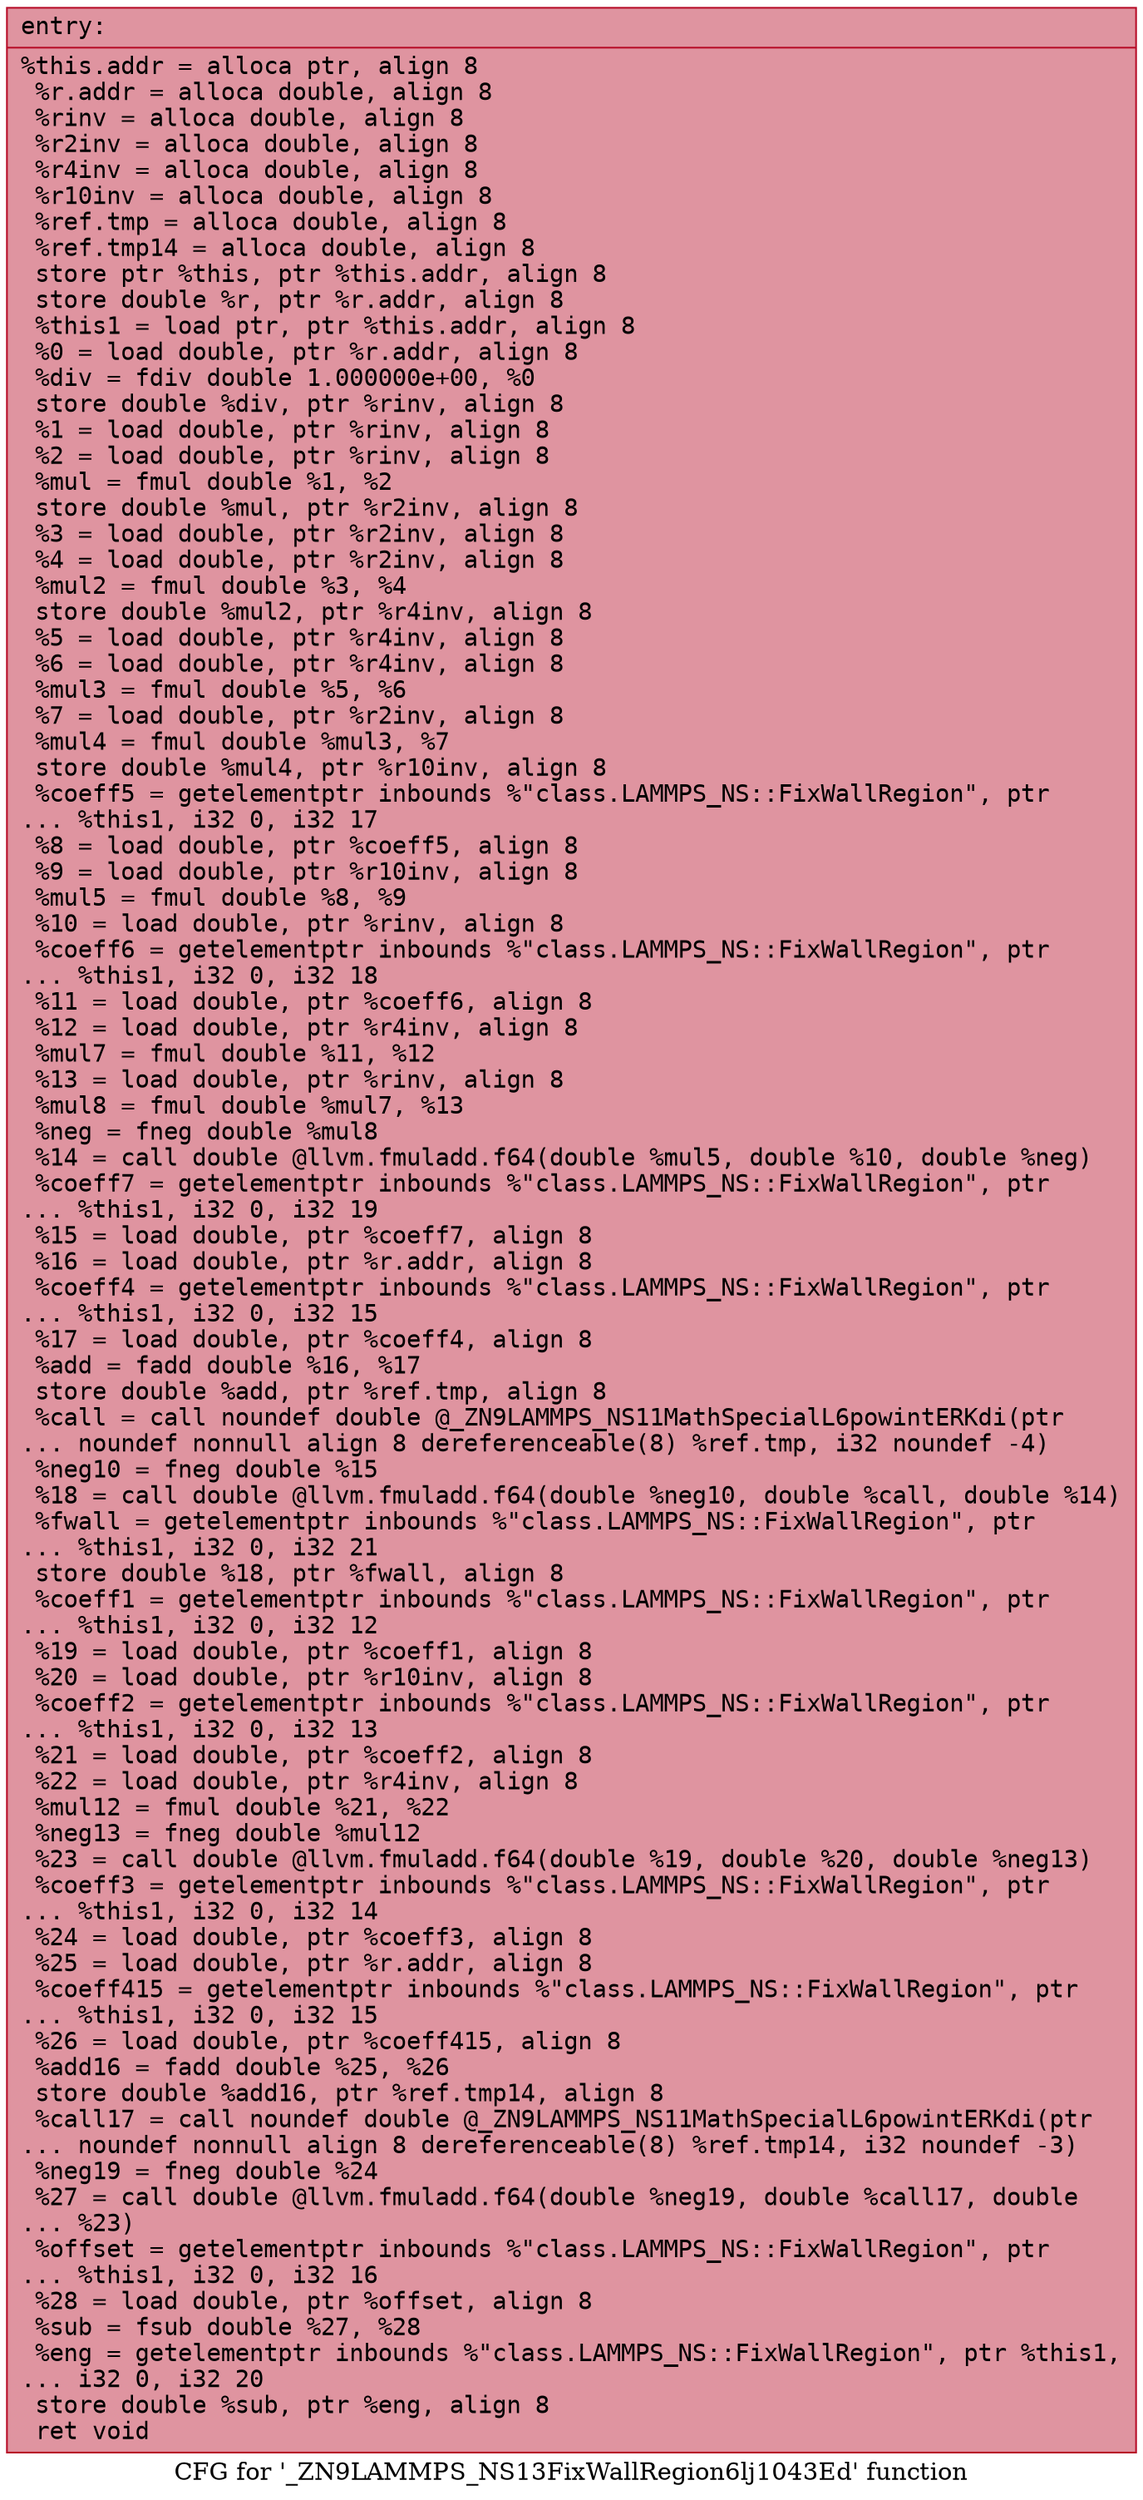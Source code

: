 digraph "CFG for '_ZN9LAMMPS_NS13FixWallRegion6lj1043Ed' function" {
	label="CFG for '_ZN9LAMMPS_NS13FixWallRegion6lj1043Ed' function";

	Node0x5591c7727970 [shape=record,color="#b70d28ff", style=filled, fillcolor="#b70d2870" fontname="Courier",label="{entry:\l|  %this.addr = alloca ptr, align 8\l  %r.addr = alloca double, align 8\l  %rinv = alloca double, align 8\l  %r2inv = alloca double, align 8\l  %r4inv = alloca double, align 8\l  %r10inv = alloca double, align 8\l  %ref.tmp = alloca double, align 8\l  %ref.tmp14 = alloca double, align 8\l  store ptr %this, ptr %this.addr, align 8\l  store double %r, ptr %r.addr, align 8\l  %this1 = load ptr, ptr %this.addr, align 8\l  %0 = load double, ptr %r.addr, align 8\l  %div = fdiv double 1.000000e+00, %0\l  store double %div, ptr %rinv, align 8\l  %1 = load double, ptr %rinv, align 8\l  %2 = load double, ptr %rinv, align 8\l  %mul = fmul double %1, %2\l  store double %mul, ptr %r2inv, align 8\l  %3 = load double, ptr %r2inv, align 8\l  %4 = load double, ptr %r2inv, align 8\l  %mul2 = fmul double %3, %4\l  store double %mul2, ptr %r4inv, align 8\l  %5 = load double, ptr %r4inv, align 8\l  %6 = load double, ptr %r4inv, align 8\l  %mul3 = fmul double %5, %6\l  %7 = load double, ptr %r2inv, align 8\l  %mul4 = fmul double %mul3, %7\l  store double %mul4, ptr %r10inv, align 8\l  %coeff5 = getelementptr inbounds %\"class.LAMMPS_NS::FixWallRegion\", ptr\l... %this1, i32 0, i32 17\l  %8 = load double, ptr %coeff5, align 8\l  %9 = load double, ptr %r10inv, align 8\l  %mul5 = fmul double %8, %9\l  %10 = load double, ptr %rinv, align 8\l  %coeff6 = getelementptr inbounds %\"class.LAMMPS_NS::FixWallRegion\", ptr\l... %this1, i32 0, i32 18\l  %11 = load double, ptr %coeff6, align 8\l  %12 = load double, ptr %r4inv, align 8\l  %mul7 = fmul double %11, %12\l  %13 = load double, ptr %rinv, align 8\l  %mul8 = fmul double %mul7, %13\l  %neg = fneg double %mul8\l  %14 = call double @llvm.fmuladd.f64(double %mul5, double %10, double %neg)\l  %coeff7 = getelementptr inbounds %\"class.LAMMPS_NS::FixWallRegion\", ptr\l... %this1, i32 0, i32 19\l  %15 = load double, ptr %coeff7, align 8\l  %16 = load double, ptr %r.addr, align 8\l  %coeff4 = getelementptr inbounds %\"class.LAMMPS_NS::FixWallRegion\", ptr\l... %this1, i32 0, i32 15\l  %17 = load double, ptr %coeff4, align 8\l  %add = fadd double %16, %17\l  store double %add, ptr %ref.tmp, align 8\l  %call = call noundef double @_ZN9LAMMPS_NS11MathSpecialL6powintERKdi(ptr\l... noundef nonnull align 8 dereferenceable(8) %ref.tmp, i32 noundef -4)\l  %neg10 = fneg double %15\l  %18 = call double @llvm.fmuladd.f64(double %neg10, double %call, double %14)\l  %fwall = getelementptr inbounds %\"class.LAMMPS_NS::FixWallRegion\", ptr\l... %this1, i32 0, i32 21\l  store double %18, ptr %fwall, align 8\l  %coeff1 = getelementptr inbounds %\"class.LAMMPS_NS::FixWallRegion\", ptr\l... %this1, i32 0, i32 12\l  %19 = load double, ptr %coeff1, align 8\l  %20 = load double, ptr %r10inv, align 8\l  %coeff2 = getelementptr inbounds %\"class.LAMMPS_NS::FixWallRegion\", ptr\l... %this1, i32 0, i32 13\l  %21 = load double, ptr %coeff2, align 8\l  %22 = load double, ptr %r4inv, align 8\l  %mul12 = fmul double %21, %22\l  %neg13 = fneg double %mul12\l  %23 = call double @llvm.fmuladd.f64(double %19, double %20, double %neg13)\l  %coeff3 = getelementptr inbounds %\"class.LAMMPS_NS::FixWallRegion\", ptr\l... %this1, i32 0, i32 14\l  %24 = load double, ptr %coeff3, align 8\l  %25 = load double, ptr %r.addr, align 8\l  %coeff415 = getelementptr inbounds %\"class.LAMMPS_NS::FixWallRegion\", ptr\l... %this1, i32 0, i32 15\l  %26 = load double, ptr %coeff415, align 8\l  %add16 = fadd double %25, %26\l  store double %add16, ptr %ref.tmp14, align 8\l  %call17 = call noundef double @_ZN9LAMMPS_NS11MathSpecialL6powintERKdi(ptr\l... noundef nonnull align 8 dereferenceable(8) %ref.tmp14, i32 noundef -3)\l  %neg19 = fneg double %24\l  %27 = call double @llvm.fmuladd.f64(double %neg19, double %call17, double\l... %23)\l  %offset = getelementptr inbounds %\"class.LAMMPS_NS::FixWallRegion\", ptr\l... %this1, i32 0, i32 16\l  %28 = load double, ptr %offset, align 8\l  %sub = fsub double %27, %28\l  %eng = getelementptr inbounds %\"class.LAMMPS_NS::FixWallRegion\", ptr %this1,\l... i32 0, i32 20\l  store double %sub, ptr %eng, align 8\l  ret void\l}"];
}
